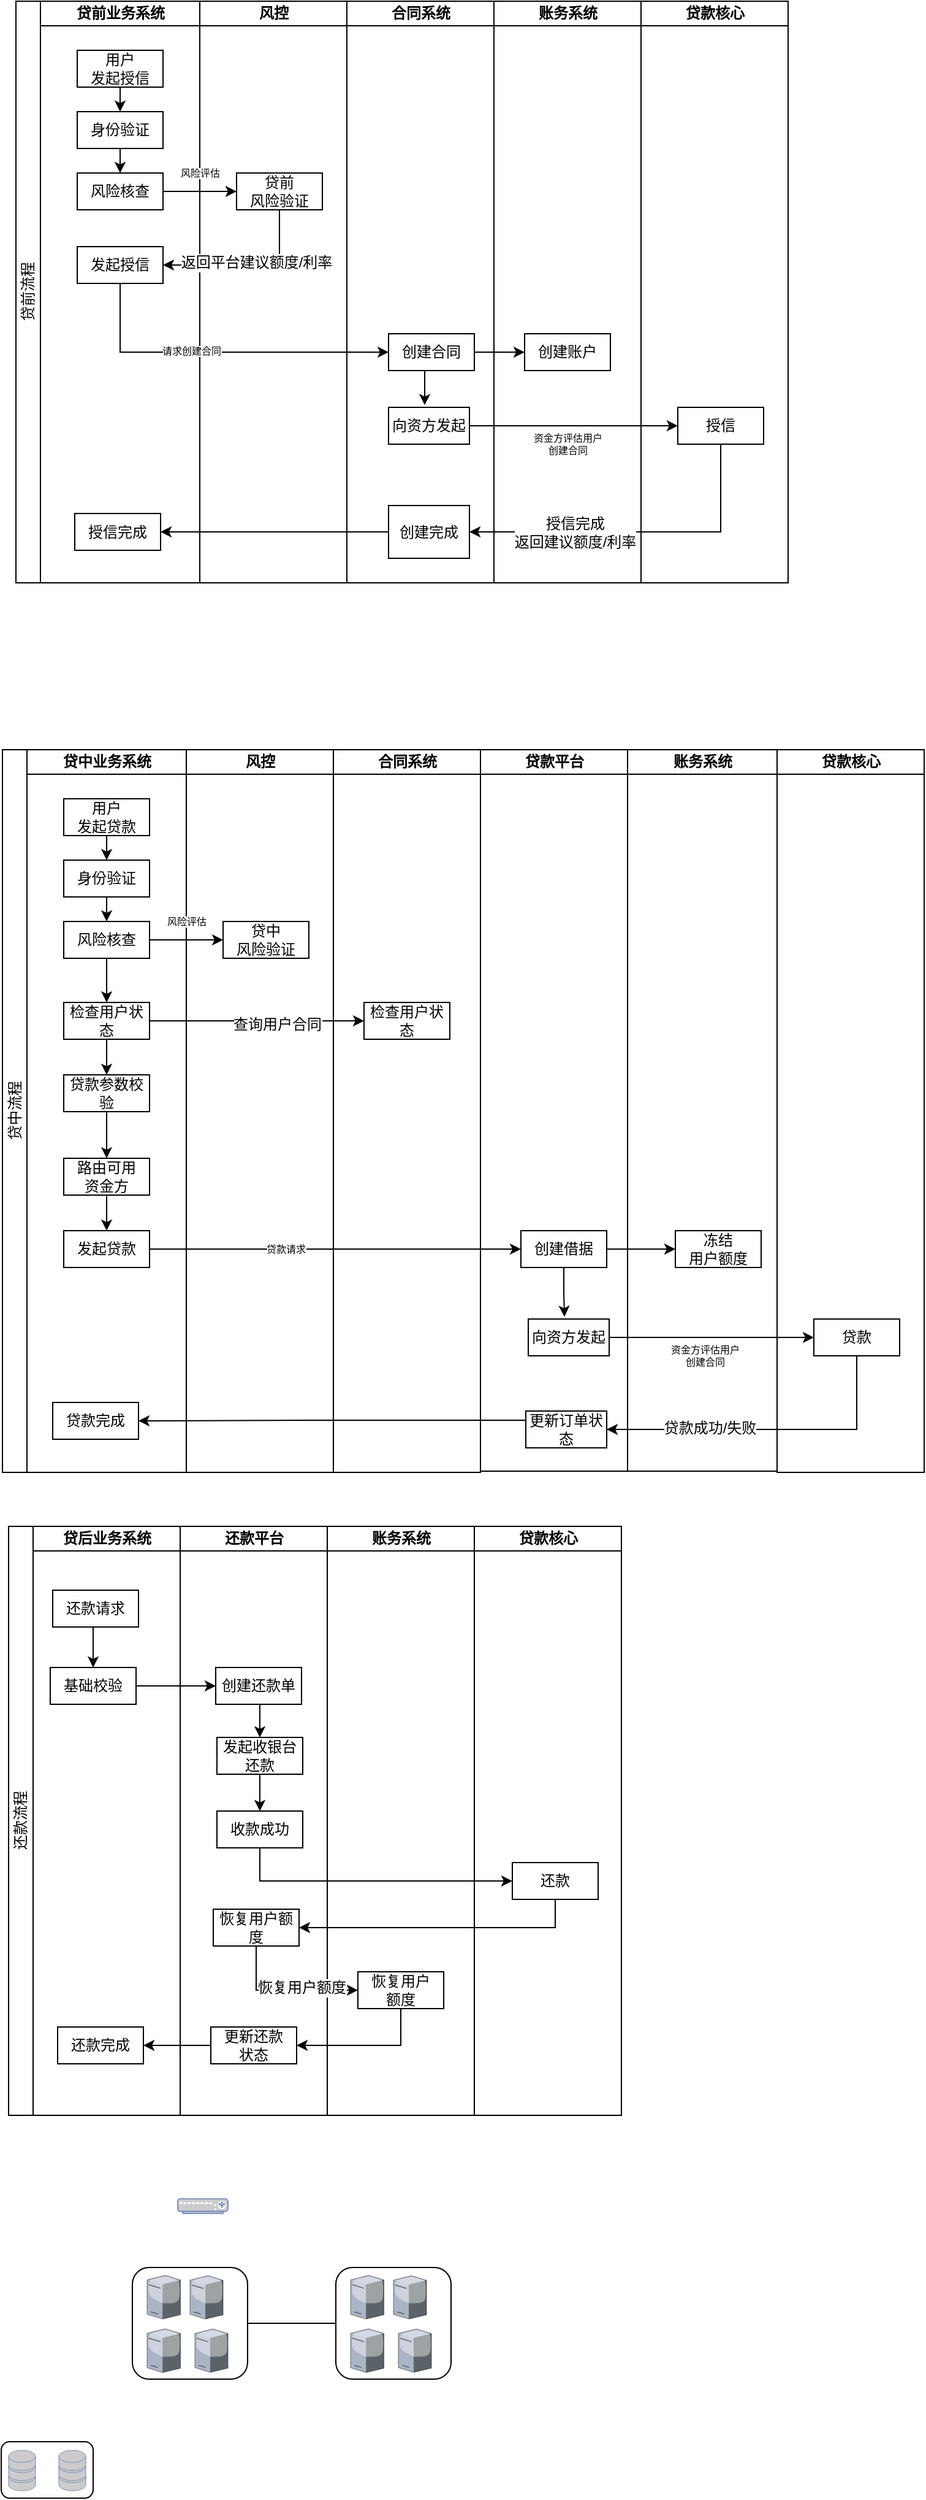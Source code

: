 <mxfile version="12.9.4" type="github">
  <diagram id="pQbSXTKy-mhwdIOJWXm_" name="第 1 页">
    <mxGraphModel dx="1185" dy="635" grid="0" gridSize="10" guides="1" tooltips="1" connect="1" arrows="1" fold="1" page="0" pageScale="1" pageWidth="827" pageHeight="1169" background="none" math="0" shadow="0">
      <root>
        <mxCell id="0" />
        <mxCell id="1" parent="0" />
        <mxCell id="H9sjeu-FvnLb2K0w9W8j-136" value="" style="rounded=1;whiteSpace=wrap;html=1;" vertex="1" parent="1">
          <mxGeometry x="98" y="1999" width="75" height="46" as="geometry" />
        </mxCell>
        <mxCell id="H9sjeu-FvnLb2K0w9W8j-142" style="edgeStyle=orthogonalEdgeStyle;rounded=0;orthogonalLoop=1;jettySize=auto;html=1;exitX=1;exitY=0.5;exitDx=0;exitDy=0;entryX=0;entryY=0.5;entryDx=0;entryDy=0;startArrow=none;startFill=0;endArrow=none;endFill=0;" edge="1" parent="1" source="H9sjeu-FvnLb2K0w9W8j-135" target="H9sjeu-FvnLb2K0w9W8j-137">
          <mxGeometry relative="1" as="geometry" />
        </mxCell>
        <mxCell id="H9sjeu-FvnLb2K0w9W8j-135" value="" style="rounded=1;whiteSpace=wrap;html=1;" vertex="1" parent="1">
          <mxGeometry x="205" y="1857" width="94" height="91" as="geometry" />
        </mxCell>
        <mxCell id="wN9l5T7bKttlChdMxks--5" value="贷前流程" style="swimlane;html=1;childLayout=stackLayout;resizeParent=1;resizeParentMax=0;startSize=20;horizontal=0;horizontalStack=1;fontStyle=0" parent="1" vertex="1">
          <mxGeometry x="110" y="10" width="630" height="474" as="geometry" />
        </mxCell>
        <mxCell id="wN9l5T7bKttlChdMxks--6" value="贷前业务系统" style="swimlane;html=1;startSize=20;" parent="wN9l5T7bKttlChdMxks--5" vertex="1">
          <mxGeometry x="20" width="130" height="474" as="geometry" />
        </mxCell>
        <mxCell id="wN9l5T7bKttlChdMxks--24" value="风险核查" style="rounded=0;whiteSpace=wrap;html=1;" parent="wN9l5T7bKttlChdMxks--6" vertex="1">
          <mxGeometry x="30" y="140" width="70" height="30" as="geometry" />
        </mxCell>
        <mxCell id="wN9l5T7bKttlChdMxks--27" style="edgeStyle=orthogonalEdgeStyle;rounded=0;orthogonalLoop=1;jettySize=auto;html=1;exitX=0.5;exitY=1;exitDx=0;exitDy=0;entryX=0.5;entryY=0;entryDx=0;entryDy=0;fontSize=8;" parent="wN9l5T7bKttlChdMxks--6" source="wN9l5T7bKttlChdMxks--14" target="wN9l5T7bKttlChdMxks--24" edge="1">
          <mxGeometry relative="1" as="geometry" />
        </mxCell>
        <mxCell id="wN9l5T7bKttlChdMxks--14" value="身份验证" style="rounded=0;whiteSpace=wrap;html=1;" parent="wN9l5T7bKttlChdMxks--6" vertex="1">
          <mxGeometry x="30" y="90" width="70" height="30" as="geometry" />
        </mxCell>
        <mxCell id="wN9l5T7bKttlChdMxks--21" style="edgeStyle=orthogonalEdgeStyle;rounded=0;orthogonalLoop=1;jettySize=auto;html=1;exitX=0.5;exitY=1;exitDx=0;exitDy=0;entryX=0.5;entryY=0;entryDx=0;entryDy=0;fontSize=8;" parent="wN9l5T7bKttlChdMxks--6" source="wN9l5T7bKttlChdMxks--11" target="wN9l5T7bKttlChdMxks--14" edge="1">
          <mxGeometry relative="1" as="geometry" />
        </mxCell>
        <mxCell id="wN9l5T7bKttlChdMxks--11" value="用户&lt;br&gt;发起授信" style="rounded=0;whiteSpace=wrap;html=1;" parent="wN9l5T7bKttlChdMxks--6" vertex="1">
          <mxGeometry x="30" y="40" width="70" height="30" as="geometry" />
        </mxCell>
        <mxCell id="H9sjeu-FvnLb2K0w9W8j-12" value="发起授信" style="rounded=0;whiteSpace=wrap;html=1;" vertex="1" parent="wN9l5T7bKttlChdMxks--6">
          <mxGeometry x="30" y="200" width="70" height="30" as="geometry" />
        </mxCell>
        <mxCell id="NFReUXaRawRJMiUW7v5Y-27" value="授信完成" style="rounded=0;whiteSpace=wrap;html=1;" parent="wN9l5T7bKttlChdMxks--6" vertex="1">
          <mxGeometry x="28" y="417.5" width="70" height="30" as="geometry" />
        </mxCell>
        <mxCell id="wN9l5T7bKttlChdMxks--7" value="风控" style="swimlane;html=1;startSize=20;" parent="wN9l5T7bKttlChdMxks--5" vertex="1">
          <mxGeometry x="150" width="120" height="474" as="geometry" />
        </mxCell>
        <mxCell id="wN9l5T7bKttlChdMxks--18" value="贷前&lt;br&gt;风险验证" style="rounded=0;whiteSpace=wrap;html=1;" parent="wN9l5T7bKttlChdMxks--7" vertex="1">
          <mxGeometry x="30" y="140" width="70" height="30" as="geometry" />
        </mxCell>
        <mxCell id="wN9l5T7bKttlChdMxks--8" value="合同系统" style="swimlane;html=1;startSize=20;" parent="wN9l5T7bKttlChdMxks--5" vertex="1">
          <mxGeometry x="270" width="120" height="474" as="geometry" />
        </mxCell>
        <mxCell id="wN9l5T7bKttlChdMxks--47" value="向资方发起" style="rounded=0;whiteSpace=wrap;html=1;" parent="wN9l5T7bKttlChdMxks--8" vertex="1">
          <mxGeometry x="34" y="331" width="66" height="30" as="geometry" />
        </mxCell>
        <mxCell id="wN9l5T7bKttlChdMxks--49" style="edgeStyle=orthogonalEdgeStyle;rounded=0;orthogonalLoop=1;jettySize=auto;html=1;exitX=0.5;exitY=1;exitDx=0;exitDy=0;entryX=0.447;entryY=-0.062;entryDx=0;entryDy=0;entryPerimeter=0;fontSize=8;" parent="wN9l5T7bKttlChdMxks--8" source="wN9l5T7bKttlChdMxks--42" target="wN9l5T7bKttlChdMxks--47" edge="1">
          <mxGeometry relative="1" as="geometry" />
        </mxCell>
        <mxCell id="wN9l5T7bKttlChdMxks--42" value="创建合同" style="rounded=0;whiteSpace=wrap;html=1;" parent="wN9l5T7bKttlChdMxks--8" vertex="1">
          <mxGeometry x="34" y="271" width="70" height="30" as="geometry" />
        </mxCell>
        <mxCell id="H9sjeu-FvnLb2K0w9W8j-1" value="创建完成" style="rounded=0;whiteSpace=wrap;html=1;" vertex="1" parent="wN9l5T7bKttlChdMxks--8">
          <mxGeometry x="34" y="411" width="66" height="43" as="geometry" />
        </mxCell>
        <mxCell id="NFReUXaRawRJMiUW7v5Y-28" style="edgeStyle=orthogonalEdgeStyle;rounded=0;orthogonalLoop=1;jettySize=auto;html=1;exitX=0;exitY=0.5;exitDx=0;exitDy=0;entryX=1;entryY=0.5;entryDx=0;entryDy=0;fontSize=8;" parent="wN9l5T7bKttlChdMxks--5" source="H9sjeu-FvnLb2K0w9W8j-1" target="NFReUXaRawRJMiUW7v5Y-27" edge="1">
          <mxGeometry relative="1" as="geometry">
            <mxPoint x="304" y="495.5" as="sourcePoint" />
          </mxGeometry>
        </mxCell>
        <mxCell id="wN9l5T7bKttlChdMxks--43" style="edgeStyle=orthogonalEdgeStyle;rounded=0;orthogonalLoop=1;jettySize=auto;html=1;exitX=0.5;exitY=1;exitDx=0;exitDy=0;entryX=0;entryY=0.5;entryDx=0;entryDy=0;fontSize=8;" parent="wN9l5T7bKttlChdMxks--5" source="H9sjeu-FvnLb2K0w9W8j-12" target="wN9l5T7bKttlChdMxks--42" edge="1">
          <mxGeometry relative="1" as="geometry">
            <mxPoint x="120" y="286" as="sourcePoint" />
          </mxGeometry>
        </mxCell>
        <mxCell id="wN9l5T7bKttlChdMxks--51" value="请求创建合同" style="text;html=1;align=center;verticalAlign=middle;resizable=0;points=[];labelBackgroundColor=#ffffff;fontSize=8;" parent="wN9l5T7bKttlChdMxks--43" vertex="1" connectable="0">
          <mxGeometry x="-0.175" y="1" relative="1" as="geometry">
            <mxPoint as="offset" />
          </mxGeometry>
        </mxCell>
        <mxCell id="wN9l5T7bKttlChdMxks--46" style="edgeStyle=orthogonalEdgeStyle;rounded=0;orthogonalLoop=1;jettySize=auto;html=1;exitX=1;exitY=0.5;exitDx=0;exitDy=0;entryX=0;entryY=0.5;entryDx=0;entryDy=0;fontSize=8;" parent="wN9l5T7bKttlChdMxks--5" source="wN9l5T7bKttlChdMxks--42" target="wN9l5T7bKttlChdMxks--45" edge="1">
          <mxGeometry relative="1" as="geometry" />
        </mxCell>
        <mxCell id="wN9l5T7bKttlChdMxks--50" style="edgeStyle=orthogonalEdgeStyle;rounded=0;orthogonalLoop=1;jettySize=auto;html=1;exitX=1;exitY=0.5;exitDx=0;exitDy=0;entryX=0;entryY=0.5;entryDx=0;entryDy=0;fontSize=8;" parent="wN9l5T7bKttlChdMxks--5" source="wN9l5T7bKttlChdMxks--47" target="wN9l5T7bKttlChdMxks--48" edge="1">
          <mxGeometry relative="1" as="geometry" />
        </mxCell>
        <mxCell id="NFReUXaRawRJMiUW7v5Y-29" value="资金方评估用户&lt;br&gt;创建合同" style="text;html=1;align=center;verticalAlign=middle;resizable=0;points=[];labelBackgroundColor=#ffffff;fontSize=8;" parent="wN9l5T7bKttlChdMxks--50" vertex="1" connectable="0">
          <mxGeometry x="-0.136" y="-2" relative="1" as="geometry">
            <mxPoint x="6.21" y="13" as="offset" />
          </mxGeometry>
        </mxCell>
        <mxCell id="H9sjeu-FvnLb2K0w9W8j-10" style="edgeStyle=orthogonalEdgeStyle;rounded=0;orthogonalLoop=1;jettySize=auto;html=1;exitX=0.5;exitY=1;exitDx=0;exitDy=0;entryX=1;entryY=0.5;entryDx=0;entryDy=0;" edge="1" parent="wN9l5T7bKttlChdMxks--5" source="wN9l5T7bKttlChdMxks--48" target="H9sjeu-FvnLb2K0w9W8j-1">
          <mxGeometry relative="1" as="geometry" />
        </mxCell>
        <mxCell id="H9sjeu-FvnLb2K0w9W8j-11" value="授信完成&lt;br&gt;返回建议额度/利率" style="text;html=1;align=center;verticalAlign=middle;resizable=0;points=[];labelBackgroundColor=#ffffff;" vertex="1" connectable="0" parent="H9sjeu-FvnLb2K0w9W8j-10">
          <mxGeometry x="0.378" y="1" relative="1" as="geometry">
            <mxPoint y="-1" as="offset" />
          </mxGeometry>
        </mxCell>
        <mxCell id="wN9l5T7bKttlChdMxks--9" value="账务系统" style="swimlane;html=1;startSize=20;" parent="wN9l5T7bKttlChdMxks--5" vertex="1">
          <mxGeometry x="390" width="120" height="474" as="geometry" />
        </mxCell>
        <mxCell id="wN9l5T7bKttlChdMxks--45" value="创建账户" style="rounded=0;whiteSpace=wrap;html=1;" parent="wN9l5T7bKttlChdMxks--9" vertex="1">
          <mxGeometry x="25" y="271" width="70" height="30" as="geometry" />
        </mxCell>
        <mxCell id="wN9l5T7bKttlChdMxks--44" value="贷款核心" style="swimlane;html=1;startSize=20;" parent="wN9l5T7bKttlChdMxks--5" vertex="1">
          <mxGeometry x="510" width="120" height="474" as="geometry" />
        </mxCell>
        <mxCell id="wN9l5T7bKttlChdMxks--48" value="授信" style="rounded=0;whiteSpace=wrap;html=1;" parent="wN9l5T7bKttlChdMxks--44" vertex="1">
          <mxGeometry x="30" y="331" width="70" height="30" as="geometry" />
        </mxCell>
        <mxCell id="wN9l5T7bKttlChdMxks--19" style="edgeStyle=orthogonalEdgeStyle;rounded=0;orthogonalLoop=1;jettySize=auto;html=1;exitX=1;exitY=0.5;exitDx=0;exitDy=0;entryX=0;entryY=0.5;entryDx=0;entryDy=0;" parent="wN9l5T7bKttlChdMxks--5" source="wN9l5T7bKttlChdMxks--24" target="wN9l5T7bKttlChdMxks--18" edge="1">
          <mxGeometry relative="1" as="geometry" />
        </mxCell>
        <mxCell id="wN9l5T7bKttlChdMxks--20" value="风险评估" style="text;html=1;align=center;verticalAlign=middle;resizable=0;points=[];labelBackgroundColor=#ffffff;fontSize=8;" parent="wN9l5T7bKttlChdMxks--19" vertex="1" connectable="0">
          <mxGeometry x="-0.263" relative="1" as="geometry">
            <mxPoint x="7.71" y="-15" as="offset" />
          </mxGeometry>
        </mxCell>
        <mxCell id="H9sjeu-FvnLb2K0w9W8j-15" style="edgeStyle=orthogonalEdgeStyle;rounded=0;orthogonalLoop=1;jettySize=auto;html=1;exitX=0.5;exitY=1;exitDx=0;exitDy=0;entryX=1;entryY=0.5;entryDx=0;entryDy=0;" edge="1" parent="wN9l5T7bKttlChdMxks--5" source="wN9l5T7bKttlChdMxks--18" target="H9sjeu-FvnLb2K0w9W8j-12">
          <mxGeometry relative="1" as="geometry" />
        </mxCell>
        <mxCell id="H9sjeu-FvnLb2K0w9W8j-17" value="返回平台建议额度/利率" style="text;html=1;align=center;verticalAlign=middle;resizable=0;points=[];labelBackgroundColor=#ffffff;" vertex="1" connectable="0" parent="H9sjeu-FvnLb2K0w9W8j-15">
          <mxGeometry x="-0.386" y="-19" relative="1" as="geometry">
            <mxPoint as="offset" />
          </mxGeometry>
        </mxCell>
        <mxCell id="NFReUXaRawRJMiUW7v5Y-30" value="贷中流程" style="swimlane;html=1;childLayout=stackLayout;resizeParent=1;resizeParentMax=0;startSize=20;horizontal=0;horizontalStack=1;fontStyle=0" parent="1" vertex="1">
          <mxGeometry x="99" y="620" width="390" height="589" as="geometry" />
        </mxCell>
        <mxCell id="NFReUXaRawRJMiUW7v5Y-31" value="贷中业务系统" style="swimlane;html=1;startSize=20;" parent="NFReUXaRawRJMiUW7v5Y-30" vertex="1">
          <mxGeometry x="20" width="130" height="589" as="geometry" />
        </mxCell>
        <mxCell id="H9sjeu-FvnLb2K0w9W8j-27" style="edgeStyle=orthogonalEdgeStyle;rounded=0;orthogonalLoop=1;jettySize=auto;html=1;exitX=0.5;exitY=1;exitDx=0;exitDy=0;" edge="1" parent="NFReUXaRawRJMiUW7v5Y-31" source="H9sjeu-FvnLb2K0w9W8j-23" target="H9sjeu-FvnLb2K0w9W8j-22">
          <mxGeometry relative="1" as="geometry" />
        </mxCell>
        <mxCell id="NFReUXaRawRJMiUW7v5Y-32" value="贷款完成" style="rounded=0;whiteSpace=wrap;html=1;" parent="NFReUXaRawRJMiUW7v5Y-31" vertex="1">
          <mxGeometry x="21" y="532" width="70" height="30" as="geometry" />
        </mxCell>
        <mxCell id="H9sjeu-FvnLb2K0w9W8j-23" value="贷款参数校验" style="rounded=0;whiteSpace=wrap;html=1;" vertex="1" parent="NFReUXaRawRJMiUW7v5Y-31">
          <mxGeometry x="30" y="265" width="70" height="30" as="geometry" />
        </mxCell>
        <mxCell id="H9sjeu-FvnLb2K0w9W8j-25" style="edgeStyle=orthogonalEdgeStyle;rounded=0;orthogonalLoop=1;jettySize=auto;html=1;exitX=0.5;exitY=1;exitDx=0;exitDy=0;entryX=0.5;entryY=0;entryDx=0;entryDy=0;" edge="1" parent="NFReUXaRawRJMiUW7v5Y-31" source="NFReUXaRawRJMiUW7v5Y-33" target="H9sjeu-FvnLb2K0w9W8j-20">
          <mxGeometry relative="1" as="geometry" />
        </mxCell>
        <mxCell id="NFReUXaRawRJMiUW7v5Y-33" value="风险核查" style="rounded=0;whiteSpace=wrap;html=1;" parent="NFReUXaRawRJMiUW7v5Y-31" vertex="1">
          <mxGeometry x="30" y="140" width="70" height="30" as="geometry" />
        </mxCell>
        <mxCell id="NFReUXaRawRJMiUW7v5Y-34" style="edgeStyle=orthogonalEdgeStyle;rounded=0;orthogonalLoop=1;jettySize=auto;html=1;exitX=0.5;exitY=1;exitDx=0;exitDy=0;entryX=0.5;entryY=0;entryDx=0;entryDy=0;fontSize=8;" parent="NFReUXaRawRJMiUW7v5Y-31" source="NFReUXaRawRJMiUW7v5Y-35" target="NFReUXaRawRJMiUW7v5Y-33" edge="1">
          <mxGeometry relative="1" as="geometry" />
        </mxCell>
        <mxCell id="NFReUXaRawRJMiUW7v5Y-35" value="身份验证" style="rounded=0;whiteSpace=wrap;html=1;" parent="NFReUXaRawRJMiUW7v5Y-31" vertex="1">
          <mxGeometry x="30" y="90" width="70" height="30" as="geometry" />
        </mxCell>
        <mxCell id="NFReUXaRawRJMiUW7v5Y-36" style="edgeStyle=orthogonalEdgeStyle;rounded=0;orthogonalLoop=1;jettySize=auto;html=1;exitX=0.5;exitY=1;exitDx=0;exitDy=0;entryX=0.5;entryY=0;entryDx=0;entryDy=0;fontSize=8;" parent="NFReUXaRawRJMiUW7v5Y-31" source="NFReUXaRawRJMiUW7v5Y-37" target="NFReUXaRawRJMiUW7v5Y-35" edge="1">
          <mxGeometry relative="1" as="geometry" />
        </mxCell>
        <mxCell id="NFReUXaRawRJMiUW7v5Y-37" value="用户&lt;br&gt;发起贷款" style="rounded=0;whiteSpace=wrap;html=1;" parent="NFReUXaRawRJMiUW7v5Y-31" vertex="1">
          <mxGeometry x="30" y="40" width="70" height="30" as="geometry" />
        </mxCell>
        <mxCell id="H9sjeu-FvnLb2K0w9W8j-26" style="edgeStyle=orthogonalEdgeStyle;rounded=0;orthogonalLoop=1;jettySize=auto;html=1;exitX=0.5;exitY=1;exitDx=0;exitDy=0;entryX=0.5;entryY=0;entryDx=0;entryDy=0;" edge="1" parent="NFReUXaRawRJMiUW7v5Y-31" source="H9sjeu-FvnLb2K0w9W8j-20" target="H9sjeu-FvnLb2K0w9W8j-23">
          <mxGeometry relative="1" as="geometry" />
        </mxCell>
        <mxCell id="H9sjeu-FvnLb2K0w9W8j-20" value="检查用户状态" style="rounded=0;whiteSpace=wrap;html=1;" vertex="1" parent="NFReUXaRawRJMiUW7v5Y-31">
          <mxGeometry x="30" y="206" width="70" height="30" as="geometry" />
        </mxCell>
        <mxCell id="H9sjeu-FvnLb2K0w9W8j-28" style="edgeStyle=orthogonalEdgeStyle;rounded=0;orthogonalLoop=1;jettySize=auto;html=1;exitX=0.5;exitY=1;exitDx=0;exitDy=0;" edge="1" parent="NFReUXaRawRJMiUW7v5Y-31" source="H9sjeu-FvnLb2K0w9W8j-22" target="NFReUXaRawRJMiUW7v5Y-38">
          <mxGeometry relative="1" as="geometry" />
        </mxCell>
        <mxCell id="H9sjeu-FvnLb2K0w9W8j-22" value="路由可用&lt;br&gt;资金方" style="rounded=0;whiteSpace=wrap;html=1;" vertex="1" parent="NFReUXaRawRJMiUW7v5Y-31">
          <mxGeometry x="30" y="333" width="70" height="30" as="geometry" />
        </mxCell>
        <mxCell id="NFReUXaRawRJMiUW7v5Y-38" value="发起贷款" style="rounded=0;whiteSpace=wrap;html=1;" parent="NFReUXaRawRJMiUW7v5Y-31" vertex="1">
          <mxGeometry x="30" y="392" width="70" height="30" as="geometry" />
        </mxCell>
        <mxCell id="NFReUXaRawRJMiUW7v5Y-39" value="风控" style="swimlane;html=1;startSize=20;" parent="NFReUXaRawRJMiUW7v5Y-30" vertex="1">
          <mxGeometry x="150" width="120" height="589" as="geometry" />
        </mxCell>
        <mxCell id="NFReUXaRawRJMiUW7v5Y-40" value="贷中&lt;br&gt;风险验证" style="rounded=0;whiteSpace=wrap;html=1;" parent="NFReUXaRawRJMiUW7v5Y-39" vertex="1">
          <mxGeometry x="30" y="140" width="70" height="30" as="geometry" />
        </mxCell>
        <mxCell id="NFReUXaRawRJMiUW7v5Y-41" value="合同系统" style="swimlane;html=1;startSize=20;" parent="NFReUXaRawRJMiUW7v5Y-30" vertex="1">
          <mxGeometry x="270" width="120" height="589" as="geometry" />
        </mxCell>
        <mxCell id="H9sjeu-FvnLb2K0w9W8j-36" value="检查用户状态" style="rounded=0;whiteSpace=wrap;html=1;" vertex="1" parent="NFReUXaRawRJMiUW7v5Y-41">
          <mxGeometry x="25" y="206" width="70" height="30" as="geometry" />
        </mxCell>
        <mxCell id="NFReUXaRawRJMiUW7v5Y-50" style="edgeStyle=orthogonalEdgeStyle;rounded=0;orthogonalLoop=1;jettySize=auto;html=1;exitX=1;exitY=0.5;exitDx=0;exitDy=0;entryX=0;entryY=0.5;entryDx=0;entryDy=0;" parent="NFReUXaRawRJMiUW7v5Y-30" source="NFReUXaRawRJMiUW7v5Y-33" target="NFReUXaRawRJMiUW7v5Y-40" edge="1">
          <mxGeometry relative="1" as="geometry" />
        </mxCell>
        <mxCell id="NFReUXaRawRJMiUW7v5Y-51" value="风险评估" style="text;html=1;align=center;verticalAlign=middle;resizable=0;points=[];labelBackgroundColor=#ffffff;fontSize=8;" parent="NFReUXaRawRJMiUW7v5Y-50" vertex="1" connectable="0">
          <mxGeometry x="-0.263" relative="1" as="geometry">
            <mxPoint x="7.71" y="-15" as="offset" />
          </mxGeometry>
        </mxCell>
        <mxCell id="H9sjeu-FvnLb2K0w9W8j-37" style="edgeStyle=orthogonalEdgeStyle;rounded=0;orthogonalLoop=1;jettySize=auto;html=1;exitX=1;exitY=0.5;exitDx=0;exitDy=0;" edge="1" parent="NFReUXaRawRJMiUW7v5Y-30" source="H9sjeu-FvnLb2K0w9W8j-20" target="H9sjeu-FvnLb2K0w9W8j-36">
          <mxGeometry relative="1" as="geometry" />
        </mxCell>
        <mxCell id="H9sjeu-FvnLb2K0w9W8j-38" value="查询用户合同" style="text;html=1;align=center;verticalAlign=middle;resizable=0;points=[];labelBackgroundColor=#ffffff;" vertex="1" connectable="0" parent="H9sjeu-FvnLb2K0w9W8j-37">
          <mxGeometry x="0.189" y="-3" relative="1" as="geometry">
            <mxPoint as="offset" />
          </mxGeometry>
        </mxCell>
        <mxCell id="H9sjeu-FvnLb2K0w9W8j-34" value="贷款平台" style="swimlane;html=1;startSize=20;" vertex="1" parent="1">
          <mxGeometry x="489" y="620" width="120" height="588" as="geometry" />
        </mxCell>
        <mxCell id="NFReUXaRawRJMiUW7v5Y-42" value="更新订单状态" style="rounded=0;whiteSpace=wrap;html=1;" parent="H9sjeu-FvnLb2K0w9W8j-34" vertex="1">
          <mxGeometry x="37" y="539" width="66" height="30" as="geometry" />
        </mxCell>
        <mxCell id="NFReUXaRawRJMiUW7v5Y-43" value="向资方发起" style="rounded=0;whiteSpace=wrap;html=1;" parent="H9sjeu-FvnLb2K0w9W8j-34" vertex="1">
          <mxGeometry x="39" y="464" width="66" height="30" as="geometry" />
        </mxCell>
        <mxCell id="NFReUXaRawRJMiUW7v5Y-44" style="edgeStyle=orthogonalEdgeStyle;rounded=0;orthogonalLoop=1;jettySize=auto;html=1;exitX=0.5;exitY=1;exitDx=0;exitDy=0;entryX=0.447;entryY=-0.062;entryDx=0;entryDy=0;entryPerimeter=0;fontSize=8;" parent="H9sjeu-FvnLb2K0w9W8j-34" source="NFReUXaRawRJMiUW7v5Y-45" target="NFReUXaRawRJMiUW7v5Y-43" edge="1">
          <mxGeometry relative="1" as="geometry" />
        </mxCell>
        <mxCell id="NFReUXaRawRJMiUW7v5Y-45" value="创建借据" style="rounded=0;whiteSpace=wrap;html=1;" parent="H9sjeu-FvnLb2K0w9W8j-34" vertex="1">
          <mxGeometry x="33" y="392" width="70" height="30" as="geometry" />
        </mxCell>
        <mxCell id="NFReUXaRawRJMiUW7v5Y-48" value="贷款核心" style="swimlane;html=1;startSize=20;" parent="1" vertex="1">
          <mxGeometry x="731" y="620" width="120" height="589" as="geometry" />
        </mxCell>
        <mxCell id="NFReUXaRawRJMiUW7v5Y-49" value="贷款" style="rounded=0;whiteSpace=wrap;html=1;" parent="NFReUXaRawRJMiUW7v5Y-48" vertex="1">
          <mxGeometry x="30" y="464" width="70" height="30" as="geometry" />
        </mxCell>
        <mxCell id="NFReUXaRawRJMiUW7v5Y-55" style="edgeStyle=orthogonalEdgeStyle;rounded=0;orthogonalLoop=1;jettySize=auto;html=1;exitX=1;exitY=0.5;exitDx=0;exitDy=0;entryX=0;entryY=0.5;entryDx=0;entryDy=0;fontSize=8;" parent="1" source="NFReUXaRawRJMiUW7v5Y-43" target="NFReUXaRawRJMiUW7v5Y-49" edge="1">
          <mxGeometry relative="1" as="geometry" />
        </mxCell>
        <mxCell id="NFReUXaRawRJMiUW7v5Y-56" value="资金方评估用户&lt;br&gt;创建合同" style="text;html=1;align=center;verticalAlign=middle;resizable=0;points=[];labelBackgroundColor=#ffffff;fontSize=8;" parent="NFReUXaRawRJMiUW7v5Y-55" vertex="1" connectable="0">
          <mxGeometry x="-0.136" y="-2" relative="1" as="geometry">
            <mxPoint x="6.21" y="13" as="offset" />
          </mxGeometry>
        </mxCell>
        <mxCell id="H9sjeu-FvnLb2K0w9W8j-29" value="账务系统" style="swimlane;html=1;startSize=20;" vertex="1" parent="1">
          <mxGeometry x="609" y="620" width="122" height="588" as="geometry" />
        </mxCell>
        <mxCell id="H9sjeu-FvnLb2K0w9W8j-32" style="edgeStyle=orthogonalEdgeStyle;rounded=0;orthogonalLoop=1;jettySize=auto;html=1;exitX=0.5;exitY=1;exitDx=0;exitDy=0;entryX=0.447;entryY=-0.062;entryDx=0;entryDy=0;entryPerimeter=0;fontSize=8;" edge="1" parent="H9sjeu-FvnLb2K0w9W8j-29" target="H9sjeu-FvnLb2K0w9W8j-31">
          <mxGeometry relative="1" as="geometry">
            <mxPoint x="69" y="434" as="sourcePoint" />
          </mxGeometry>
        </mxCell>
        <mxCell id="NFReUXaRawRJMiUW7v5Y-47" value="冻结&lt;br&gt;用户额度" style="rounded=0;whiteSpace=wrap;html=1;" parent="H9sjeu-FvnLb2K0w9W8j-29" vertex="1">
          <mxGeometry x="39" y="392" width="70" height="30" as="geometry" />
        </mxCell>
        <mxCell id="NFReUXaRawRJMiUW7v5Y-54" style="edgeStyle=orthogonalEdgeStyle;rounded=0;orthogonalLoop=1;jettySize=auto;html=1;exitX=1;exitY=0.5;exitDx=0;exitDy=0;entryX=0;entryY=0.5;entryDx=0;entryDy=0;fontSize=8;" parent="1" source="NFReUXaRawRJMiUW7v5Y-45" target="NFReUXaRawRJMiUW7v5Y-47" edge="1">
          <mxGeometry relative="1" as="geometry" />
        </mxCell>
        <mxCell id="NFReUXaRawRJMiUW7v5Y-57" style="edgeStyle=orthogonalEdgeStyle;rounded=0;orthogonalLoop=1;jettySize=auto;html=1;exitX=0;exitY=0.25;exitDx=0;exitDy=0;entryX=1;entryY=0.5;entryDx=0;entryDy=0;fontSize=8;" parent="1" source="NFReUXaRawRJMiUW7v5Y-42" target="NFReUXaRawRJMiUW7v5Y-32" edge="1">
          <mxGeometry relative="1" as="geometry" />
        </mxCell>
        <mxCell id="NFReUXaRawRJMiUW7v5Y-52" style="edgeStyle=orthogonalEdgeStyle;rounded=0;orthogonalLoop=1;jettySize=auto;html=1;exitX=1;exitY=0.5;exitDx=0;exitDy=0;entryX=0;entryY=0.5;entryDx=0;entryDy=0;fontSize=8;" parent="1" source="NFReUXaRawRJMiUW7v5Y-38" target="NFReUXaRawRJMiUW7v5Y-45" edge="1">
          <mxGeometry relative="1" as="geometry" />
        </mxCell>
        <mxCell id="NFReUXaRawRJMiUW7v5Y-53" value="贷款请求" style="text;html=1;align=center;verticalAlign=middle;resizable=0;points=[];labelBackgroundColor=#ffffff;fontSize=8;" parent="NFReUXaRawRJMiUW7v5Y-52" vertex="1" connectable="0">
          <mxGeometry x="-0.175" y="1" relative="1" as="geometry">
            <mxPoint x="-14" y="1" as="offset" />
          </mxGeometry>
        </mxCell>
        <mxCell id="H9sjeu-FvnLb2K0w9W8j-42" style="edgeStyle=orthogonalEdgeStyle;rounded=0;orthogonalLoop=1;jettySize=auto;html=1;exitX=0.5;exitY=1;exitDx=0;exitDy=0;entryX=1;entryY=0.5;entryDx=0;entryDy=0;" edge="1" parent="1" source="NFReUXaRawRJMiUW7v5Y-49" target="NFReUXaRawRJMiUW7v5Y-42">
          <mxGeometry relative="1" as="geometry" />
        </mxCell>
        <mxCell id="H9sjeu-FvnLb2K0w9W8j-43" value="贷款成功/失败" style="text;html=1;align=center;verticalAlign=middle;resizable=0;points=[];labelBackgroundColor=#ffffff;" vertex="1" connectable="0" parent="H9sjeu-FvnLb2K0w9W8j-42">
          <mxGeometry x="0.365" y="-1" relative="1" as="geometry">
            <mxPoint as="offset" />
          </mxGeometry>
        </mxCell>
        <mxCell id="H9sjeu-FvnLb2K0w9W8j-46" value="还款流程" style="swimlane;html=1;childLayout=stackLayout;resizeParent=1;resizeParentMax=0;startSize=20;horizontal=0;horizontalStack=1;fontStyle=0" vertex="1" parent="1">
          <mxGeometry x="104" y="1253" width="500" height="480" as="geometry" />
        </mxCell>
        <mxCell id="H9sjeu-FvnLb2K0w9W8j-47" value="贷后业务系统" style="swimlane;html=1;startSize=20;" vertex="1" parent="H9sjeu-FvnLb2K0w9W8j-46">
          <mxGeometry x="20" width="120" height="480" as="geometry" />
        </mxCell>
        <mxCell id="H9sjeu-FvnLb2K0w9W8j-73" style="edgeStyle=orthogonalEdgeStyle;rounded=0;orthogonalLoop=1;jettySize=auto;html=1;exitX=0.5;exitY=1;exitDx=0;exitDy=0;entryX=0.5;entryY=0;entryDx=0;entryDy=0;" edge="1" parent="H9sjeu-FvnLb2K0w9W8j-47" source="H9sjeu-FvnLb2K0w9W8j-57" target="H9sjeu-FvnLb2K0w9W8j-60">
          <mxGeometry relative="1" as="geometry" />
        </mxCell>
        <mxCell id="H9sjeu-FvnLb2K0w9W8j-103" value="还款完成" style="rounded=0;whiteSpace=wrap;html=1;" vertex="1" parent="H9sjeu-FvnLb2K0w9W8j-47">
          <mxGeometry x="20" y="408" width="70" height="30" as="geometry" />
        </mxCell>
        <mxCell id="H9sjeu-FvnLb2K0w9W8j-57" value="还款请求" style="rounded=0;whiteSpace=wrap;html=1;" vertex="1" parent="H9sjeu-FvnLb2K0w9W8j-47">
          <mxGeometry x="16" y="52" width="70" height="30" as="geometry" />
        </mxCell>
        <mxCell id="H9sjeu-FvnLb2K0w9W8j-60" value="基础校验" style="rounded=0;whiteSpace=wrap;html=1;" vertex="1" parent="H9sjeu-FvnLb2K0w9W8j-47">
          <mxGeometry x="14" y="115" width="70" height="30" as="geometry" />
        </mxCell>
        <mxCell id="H9sjeu-FvnLb2K0w9W8j-49" value="还款平台" style="swimlane;html=1;startSize=20;" vertex="1" parent="H9sjeu-FvnLb2K0w9W8j-46">
          <mxGeometry x="140" width="120" height="480" as="geometry" />
        </mxCell>
        <mxCell id="H9sjeu-FvnLb2K0w9W8j-93" style="edgeStyle=orthogonalEdgeStyle;rounded=0;orthogonalLoop=1;jettySize=auto;html=1;exitX=0.5;exitY=1;exitDx=0;exitDy=0;entryX=0.5;entryY=0;entryDx=0;entryDy=0;" edge="1" parent="H9sjeu-FvnLb2K0w9W8j-49" source="H9sjeu-FvnLb2K0w9W8j-92" target="H9sjeu-FvnLb2K0w9W8j-64">
          <mxGeometry relative="1" as="geometry" />
        </mxCell>
        <mxCell id="H9sjeu-FvnLb2K0w9W8j-99" value="更新还款&lt;br&gt;状态" style="rounded=0;whiteSpace=wrap;html=1;" vertex="1" parent="H9sjeu-FvnLb2K0w9W8j-49">
          <mxGeometry x="25" y="408" width="70" height="30" as="geometry" />
        </mxCell>
        <mxCell id="H9sjeu-FvnLb2K0w9W8j-92" value="创建还款单" style="rounded=0;whiteSpace=wrap;html=1;" vertex="1" parent="H9sjeu-FvnLb2K0w9W8j-49">
          <mxGeometry x="29" y="115" width="70" height="30" as="geometry" />
        </mxCell>
        <mxCell id="H9sjeu-FvnLb2K0w9W8j-143" style="edgeStyle=orthogonalEdgeStyle;rounded=0;orthogonalLoop=1;jettySize=auto;html=1;exitX=0.5;exitY=1;exitDx=0;exitDy=0;startArrow=none;startFill=0;endArrow=classic;endFill=1;" edge="1" parent="H9sjeu-FvnLb2K0w9W8j-49" source="H9sjeu-FvnLb2K0w9W8j-64" target="H9sjeu-FvnLb2K0w9W8j-72">
          <mxGeometry relative="1" as="geometry" />
        </mxCell>
        <mxCell id="H9sjeu-FvnLb2K0w9W8j-64" value="发起收银台还款" style="rounded=0;whiteSpace=wrap;html=1;" vertex="1" parent="H9sjeu-FvnLb2K0w9W8j-49">
          <mxGeometry x="30" y="172" width="70" height="30" as="geometry" />
        </mxCell>
        <mxCell id="H9sjeu-FvnLb2K0w9W8j-96" value="恢复用户额度" style="rounded=0;whiteSpace=wrap;html=1;" vertex="1" parent="H9sjeu-FvnLb2K0w9W8j-49">
          <mxGeometry x="27" y="312" width="70" height="30" as="geometry" />
        </mxCell>
        <mxCell id="H9sjeu-FvnLb2K0w9W8j-72" value="收款成功" style="rounded=0;whiteSpace=wrap;html=1;" vertex="1" parent="H9sjeu-FvnLb2K0w9W8j-49">
          <mxGeometry x="30" y="232" width="70" height="30" as="geometry" />
        </mxCell>
        <mxCell id="H9sjeu-FvnLb2K0w9W8j-56" value="账务系统" style="swimlane;html=1;startSize=20;" vertex="1" parent="H9sjeu-FvnLb2K0w9W8j-46">
          <mxGeometry x="260" width="120" height="480" as="geometry" />
        </mxCell>
        <mxCell id="H9sjeu-FvnLb2K0w9W8j-100" value="恢复用户&lt;br&gt;额度" style="rounded=0;whiteSpace=wrap;html=1;" vertex="1" parent="H9sjeu-FvnLb2K0w9W8j-56">
          <mxGeometry x="25" y="363" width="70" height="30" as="geometry" />
        </mxCell>
        <mxCell id="H9sjeu-FvnLb2K0w9W8j-91" value="贷款核心" style="swimlane;html=1;startSize=20;" vertex="1" parent="H9sjeu-FvnLb2K0w9W8j-46">
          <mxGeometry x="380" width="120" height="480" as="geometry" />
        </mxCell>
        <mxCell id="H9sjeu-FvnLb2K0w9W8j-88" value="还款" style="rounded=0;whiteSpace=wrap;html=1;" vertex="1" parent="H9sjeu-FvnLb2K0w9W8j-91">
          <mxGeometry x="31" y="274" width="70" height="30" as="geometry" />
        </mxCell>
        <mxCell id="H9sjeu-FvnLb2K0w9W8j-74" style="edgeStyle=orthogonalEdgeStyle;rounded=0;orthogonalLoop=1;jettySize=auto;html=1;exitX=1;exitY=0.5;exitDx=0;exitDy=0;" edge="1" parent="H9sjeu-FvnLb2K0w9W8j-46" source="H9sjeu-FvnLb2K0w9W8j-60" target="H9sjeu-FvnLb2K0w9W8j-92">
          <mxGeometry relative="1" as="geometry" />
        </mxCell>
        <mxCell id="H9sjeu-FvnLb2K0w9W8j-94" style="edgeStyle=orthogonalEdgeStyle;rounded=0;orthogonalLoop=1;jettySize=auto;html=1;exitX=0.5;exitY=1;exitDx=0;exitDy=0;entryX=0;entryY=0.5;entryDx=0;entryDy=0;" edge="1" parent="H9sjeu-FvnLb2K0w9W8j-46" source="H9sjeu-FvnLb2K0w9W8j-72" target="H9sjeu-FvnLb2K0w9W8j-88">
          <mxGeometry relative="1" as="geometry" />
        </mxCell>
        <mxCell id="H9sjeu-FvnLb2K0w9W8j-95" style="edgeStyle=orthogonalEdgeStyle;rounded=0;orthogonalLoop=1;jettySize=auto;html=1;exitX=0.5;exitY=1;exitDx=0;exitDy=0;entryX=1;entryY=0.5;entryDx=0;entryDy=0;" edge="1" parent="H9sjeu-FvnLb2K0w9W8j-46" source="H9sjeu-FvnLb2K0w9W8j-88" target="H9sjeu-FvnLb2K0w9W8j-96">
          <mxGeometry relative="1" as="geometry">
            <mxPoint x="261.833" y="347" as="targetPoint" />
          </mxGeometry>
        </mxCell>
        <mxCell id="H9sjeu-FvnLb2K0w9W8j-101" style="edgeStyle=orthogonalEdgeStyle;rounded=0;orthogonalLoop=1;jettySize=auto;html=1;exitX=0.5;exitY=1;exitDx=0;exitDy=0;entryX=0;entryY=0.5;entryDx=0;entryDy=0;" edge="1" parent="H9sjeu-FvnLb2K0w9W8j-46" source="H9sjeu-FvnLb2K0w9W8j-96" target="H9sjeu-FvnLb2K0w9W8j-100">
          <mxGeometry relative="1" as="geometry" />
        </mxCell>
        <mxCell id="H9sjeu-FvnLb2K0w9W8j-106" value="恢复用户额度" style="text;html=1;align=center;verticalAlign=middle;resizable=0;points=[];labelBackgroundColor=#ffffff;" vertex="1" connectable="0" parent="H9sjeu-FvnLb2K0w9W8j-101">
          <mxGeometry x="0.222" y="2" relative="1" as="geometry">
            <mxPoint as="offset" />
          </mxGeometry>
        </mxCell>
        <mxCell id="H9sjeu-FvnLb2K0w9W8j-102" style="edgeStyle=orthogonalEdgeStyle;rounded=0;orthogonalLoop=1;jettySize=auto;html=1;exitX=0.5;exitY=1;exitDx=0;exitDy=0;entryX=1;entryY=0.5;entryDx=0;entryDy=0;" edge="1" parent="H9sjeu-FvnLb2K0w9W8j-46" source="H9sjeu-FvnLb2K0w9W8j-100" target="H9sjeu-FvnLb2K0w9W8j-99">
          <mxGeometry relative="1" as="geometry" />
        </mxCell>
        <mxCell id="H9sjeu-FvnLb2K0w9W8j-104" style="edgeStyle=orthogonalEdgeStyle;rounded=0;orthogonalLoop=1;jettySize=auto;html=1;exitX=0;exitY=0.5;exitDx=0;exitDy=0;entryX=1;entryY=0.5;entryDx=0;entryDy=0;" edge="1" parent="H9sjeu-FvnLb2K0w9W8j-46" source="H9sjeu-FvnLb2K0w9W8j-99" target="H9sjeu-FvnLb2K0w9W8j-103">
          <mxGeometry relative="1" as="geometry" />
        </mxCell>
        <mxCell id="H9sjeu-FvnLb2K0w9W8j-113" value="" style="fontColor=#0066CC;verticalAlign=top;verticalLabelPosition=bottom;labelPosition=center;align=center;html=1;outlineConnect=0;fillColor=#CCCCCC;strokeColor=#6881B3;gradientColor=none;gradientDirection=north;strokeWidth=2;shape=mxgraph.networks.storage;" vertex="1" parent="1">
          <mxGeometry x="145" y="2006" width="22" height="33" as="geometry" />
        </mxCell>
        <mxCell id="H9sjeu-FvnLb2K0w9W8j-116" value="" style="fontColor=#0066CC;verticalAlign=top;verticalLabelPosition=bottom;labelPosition=center;align=center;html=1;outlineConnect=0;fillColor=#CCCCCC;strokeColor=#6881B3;gradientColor=none;gradientDirection=north;strokeWidth=2;shape=mxgraph.networks.load_balancer;" vertex="1" parent="1">
          <mxGeometry x="242" y="1801" width="41" height="12" as="geometry" />
        </mxCell>
        <mxCell id="H9sjeu-FvnLb2K0w9W8j-117" value="" style="verticalLabelPosition=bottom;aspect=fixed;html=1;verticalAlign=top;strokeColor=none;align=center;outlineConnect=0;shape=mxgraph.citrix.license_server;" vertex="1" parent="1">
          <mxGeometry x="217" y="1863.42" width="27.2" height="35.58" as="geometry" />
        </mxCell>
        <mxCell id="H9sjeu-FvnLb2K0w9W8j-121" value="" style="verticalLabelPosition=bottom;aspect=fixed;html=1;verticalAlign=top;strokeColor=none;align=center;outlineConnect=0;shape=mxgraph.citrix.license_server;" vertex="1" parent="1">
          <mxGeometry x="252" y="1863.69" width="27" height="35.31" as="geometry" />
        </mxCell>
        <mxCell id="H9sjeu-FvnLb2K0w9W8j-128" value="" style="fontColor=#0066CC;verticalAlign=top;verticalLabelPosition=bottom;labelPosition=center;align=center;html=1;outlineConnect=0;fillColor=#CCCCCC;strokeColor=#6881B3;gradientColor=none;gradientDirection=north;strokeWidth=2;shape=mxgraph.networks.storage;" vertex="1" parent="1">
          <mxGeometry x="104" y="2006" width="22" height="33" as="geometry" />
        </mxCell>
        <mxCell id="H9sjeu-FvnLb2K0w9W8j-133" value="" style="verticalLabelPosition=bottom;aspect=fixed;html=1;verticalAlign=top;strokeColor=none;align=center;outlineConnect=0;shape=mxgraph.citrix.license_server;" vertex="1" parent="1">
          <mxGeometry x="217" y="1907" width="27.2" height="35.58" as="geometry" />
        </mxCell>
        <mxCell id="H9sjeu-FvnLb2K0w9W8j-134" value="" style="verticalLabelPosition=bottom;aspect=fixed;html=1;verticalAlign=top;strokeColor=none;align=center;outlineConnect=0;shape=mxgraph.citrix.license_server;" vertex="1" parent="1">
          <mxGeometry x="256" y="1907.13" width="27" height="35.31" as="geometry" />
        </mxCell>
        <mxCell id="H9sjeu-FvnLb2K0w9W8j-137" value="" style="rounded=1;whiteSpace=wrap;html=1;" vertex="1" parent="1">
          <mxGeometry x="371" y="1857" width="94" height="91" as="geometry" />
        </mxCell>
        <mxCell id="H9sjeu-FvnLb2K0w9W8j-138" value="" style="verticalLabelPosition=bottom;aspect=fixed;html=1;verticalAlign=top;strokeColor=none;align=center;outlineConnect=0;shape=mxgraph.citrix.license_server;" vertex="1" parent="1">
          <mxGeometry x="383" y="1863.42" width="27.2" height="35.58" as="geometry" />
        </mxCell>
        <mxCell id="H9sjeu-FvnLb2K0w9W8j-139" value="" style="verticalLabelPosition=bottom;aspect=fixed;html=1;verticalAlign=top;strokeColor=none;align=center;outlineConnect=0;shape=mxgraph.citrix.license_server;" vertex="1" parent="1">
          <mxGeometry x="418" y="1863.69" width="27" height="35.31" as="geometry" />
        </mxCell>
        <mxCell id="H9sjeu-FvnLb2K0w9W8j-140" value="" style="verticalLabelPosition=bottom;aspect=fixed;html=1;verticalAlign=top;strokeColor=none;align=center;outlineConnect=0;shape=mxgraph.citrix.license_server;" vertex="1" parent="1">
          <mxGeometry x="383" y="1907" width="27.2" height="35.58" as="geometry" />
        </mxCell>
        <mxCell id="H9sjeu-FvnLb2K0w9W8j-141" value="" style="verticalLabelPosition=bottom;aspect=fixed;html=1;verticalAlign=top;strokeColor=none;align=center;outlineConnect=0;shape=mxgraph.citrix.license_server;" vertex="1" parent="1">
          <mxGeometry x="422" y="1907.13" width="27" height="35.31" as="geometry" />
        </mxCell>
      </root>
    </mxGraphModel>
  </diagram>
</mxfile>
